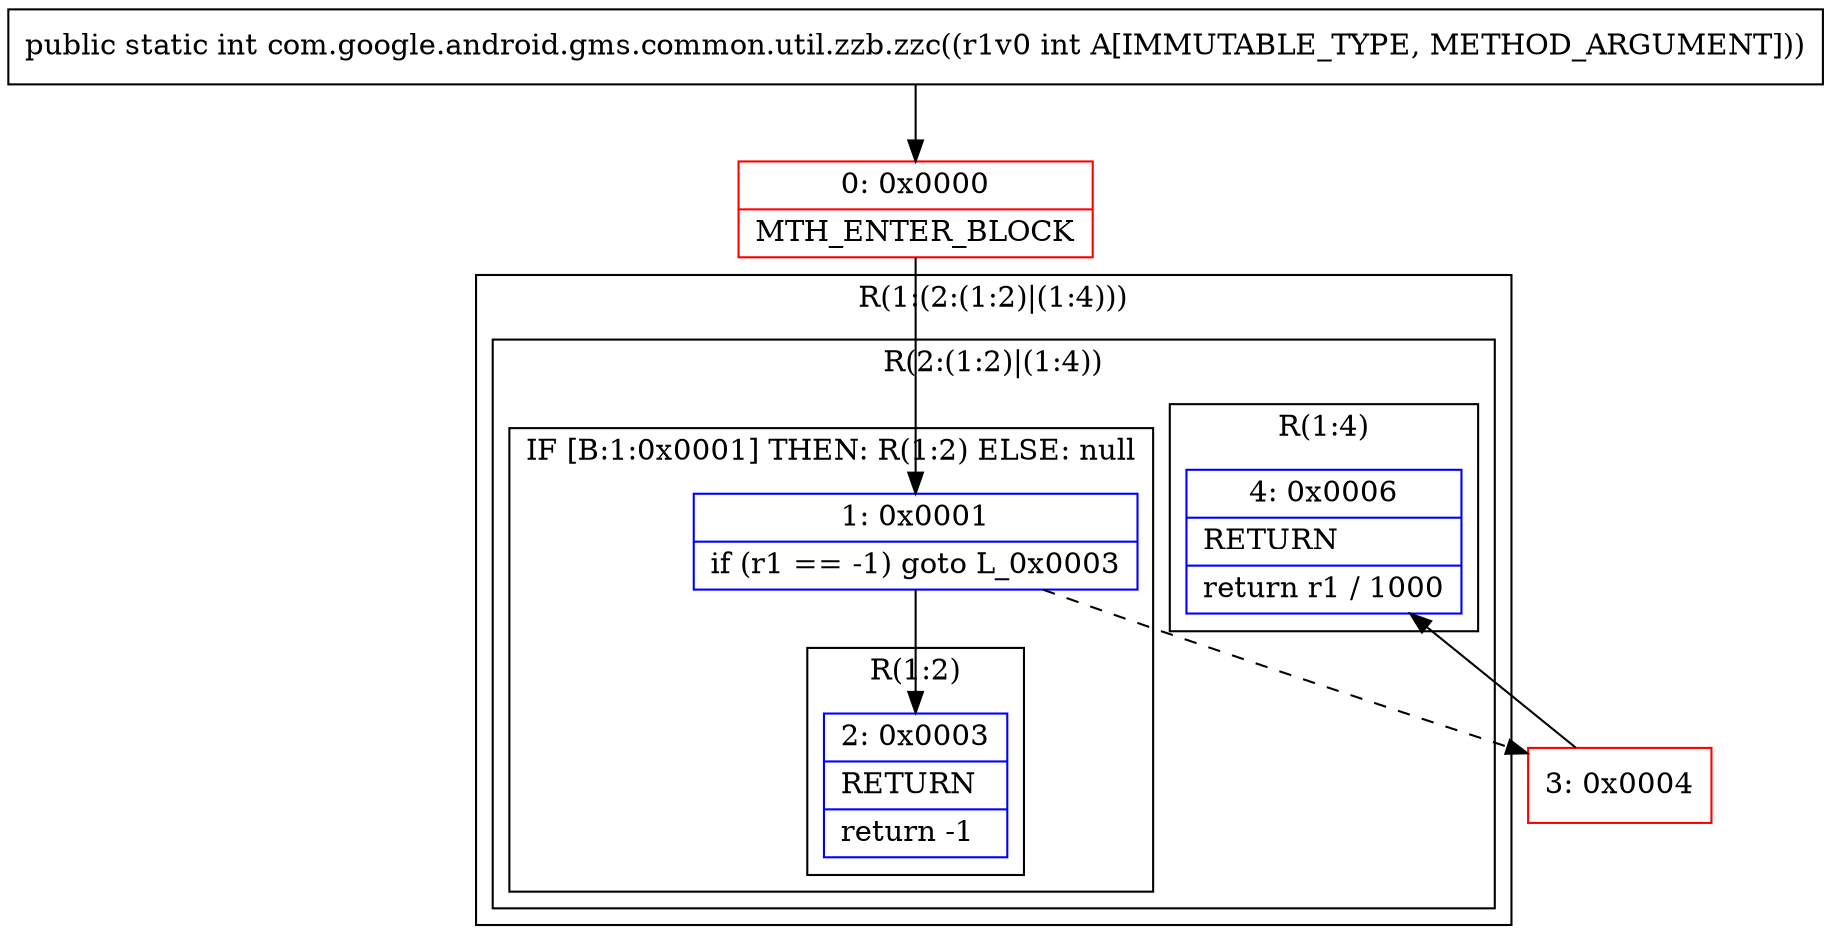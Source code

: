 digraph "CFG forcom.google.android.gms.common.util.zzb.zzc(I)I" {
subgraph cluster_Region_1732936673 {
label = "R(1:(2:(1:2)|(1:4)))";
node [shape=record,color=blue];
subgraph cluster_Region_24250079 {
label = "R(2:(1:2)|(1:4))";
node [shape=record,color=blue];
subgraph cluster_IfRegion_463134424 {
label = "IF [B:1:0x0001] THEN: R(1:2) ELSE: null";
node [shape=record,color=blue];
Node_1 [shape=record,label="{1\:\ 0x0001|if (r1 == \-1) goto L_0x0003\l}"];
subgraph cluster_Region_1885760663 {
label = "R(1:2)";
node [shape=record,color=blue];
Node_2 [shape=record,label="{2\:\ 0x0003|RETURN\l|return \-1\l}"];
}
}
subgraph cluster_Region_1124117745 {
label = "R(1:4)";
node [shape=record,color=blue];
Node_4 [shape=record,label="{4\:\ 0x0006|RETURN\l|return r1 \/ 1000\l}"];
}
}
}
Node_0 [shape=record,color=red,label="{0\:\ 0x0000|MTH_ENTER_BLOCK\l}"];
Node_3 [shape=record,color=red,label="{3\:\ 0x0004}"];
MethodNode[shape=record,label="{public static int com.google.android.gms.common.util.zzb.zzc((r1v0 int A[IMMUTABLE_TYPE, METHOD_ARGUMENT])) }"];
MethodNode -> Node_0;
Node_1 -> Node_2;
Node_1 -> Node_3[style=dashed];
Node_0 -> Node_1;
Node_3 -> Node_4;
}


